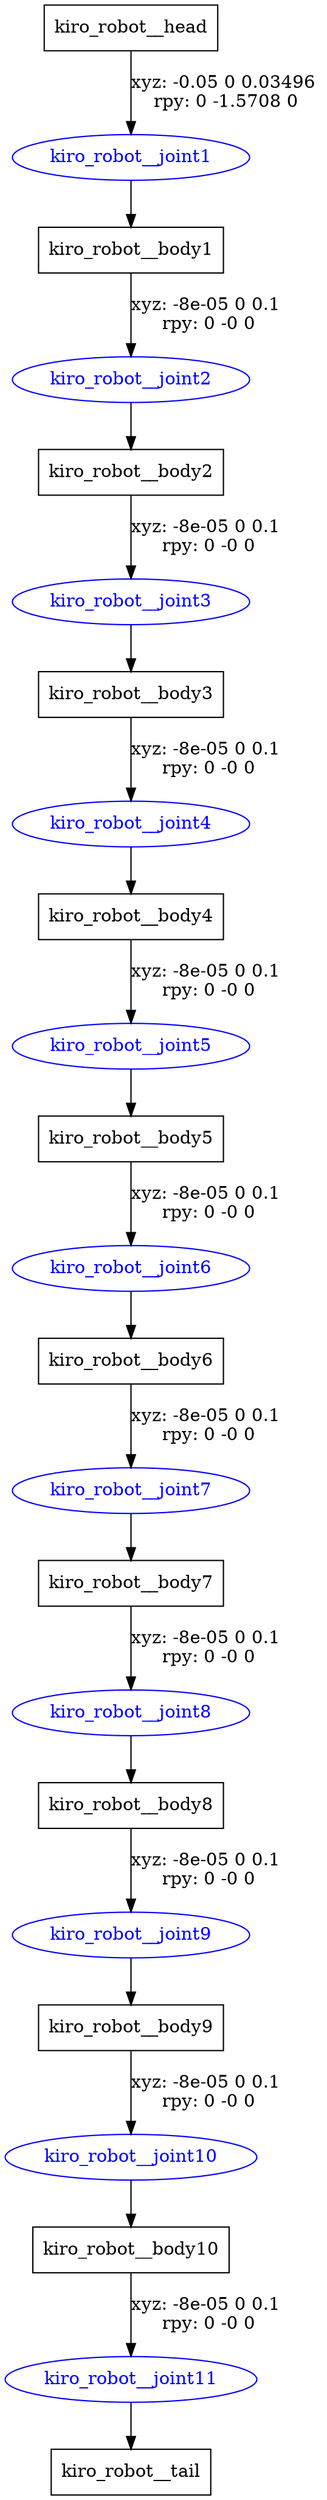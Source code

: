 digraph G {
node [shape=box];
"kiro_robot__head" [label="kiro_robot__head"];
"kiro_robot__body1" [label="kiro_robot__body1"];
"kiro_robot__body2" [label="kiro_robot__body2"];
"kiro_robot__body3" [label="kiro_robot__body3"];
"kiro_robot__body4" [label="kiro_robot__body4"];
"kiro_robot__body5" [label="kiro_robot__body5"];
"kiro_robot__body6" [label="kiro_robot__body6"];
"kiro_robot__body7" [label="kiro_robot__body7"];
"kiro_robot__body8" [label="kiro_robot__body8"];
"kiro_robot__body9" [label="kiro_robot__body9"];
"kiro_robot__body10" [label="kiro_robot__body10"];
"kiro_robot__tail" [label="kiro_robot__tail"];
node [shape=ellipse, color=blue, fontcolor=blue];
"kiro_robot__head" -> "kiro_robot__joint1" [label="xyz: -0.05 0 0.03496 \nrpy: 0 -1.5708 0"]
"kiro_robot__joint1" -> "kiro_robot__body1"
"kiro_robot__body1" -> "kiro_robot__joint2" [label="xyz: -8e-05 0 0.1 \nrpy: 0 -0 0"]
"kiro_robot__joint2" -> "kiro_robot__body2"
"kiro_robot__body2" -> "kiro_robot__joint3" [label="xyz: -8e-05 0 0.1 \nrpy: 0 -0 0"]
"kiro_robot__joint3" -> "kiro_robot__body3"
"kiro_robot__body3" -> "kiro_robot__joint4" [label="xyz: -8e-05 0 0.1 \nrpy: 0 -0 0"]
"kiro_robot__joint4" -> "kiro_robot__body4"
"kiro_robot__body4" -> "kiro_robot__joint5" [label="xyz: -8e-05 0 0.1 \nrpy: 0 -0 0"]
"kiro_robot__joint5" -> "kiro_robot__body5"
"kiro_robot__body5" -> "kiro_robot__joint6" [label="xyz: -8e-05 0 0.1 \nrpy: 0 -0 0"]
"kiro_robot__joint6" -> "kiro_robot__body6"
"kiro_robot__body6" -> "kiro_robot__joint7" [label="xyz: -8e-05 0 0.1 \nrpy: 0 -0 0"]
"kiro_robot__joint7" -> "kiro_robot__body7"
"kiro_robot__body7" -> "kiro_robot__joint8" [label="xyz: -8e-05 0 0.1 \nrpy: 0 -0 0"]
"kiro_robot__joint8" -> "kiro_robot__body8"
"kiro_robot__body8" -> "kiro_robot__joint9" [label="xyz: -8e-05 0 0.1 \nrpy: 0 -0 0"]
"kiro_robot__joint9" -> "kiro_robot__body9"
"kiro_robot__body9" -> "kiro_robot__joint10" [label="xyz: -8e-05 0 0.1 \nrpy: 0 -0 0"]
"kiro_robot__joint10" -> "kiro_robot__body10"
"kiro_robot__body10" -> "kiro_robot__joint11" [label="xyz: -8e-05 0 0.1 \nrpy: 0 -0 0"]
"kiro_robot__joint11" -> "kiro_robot__tail"
}

